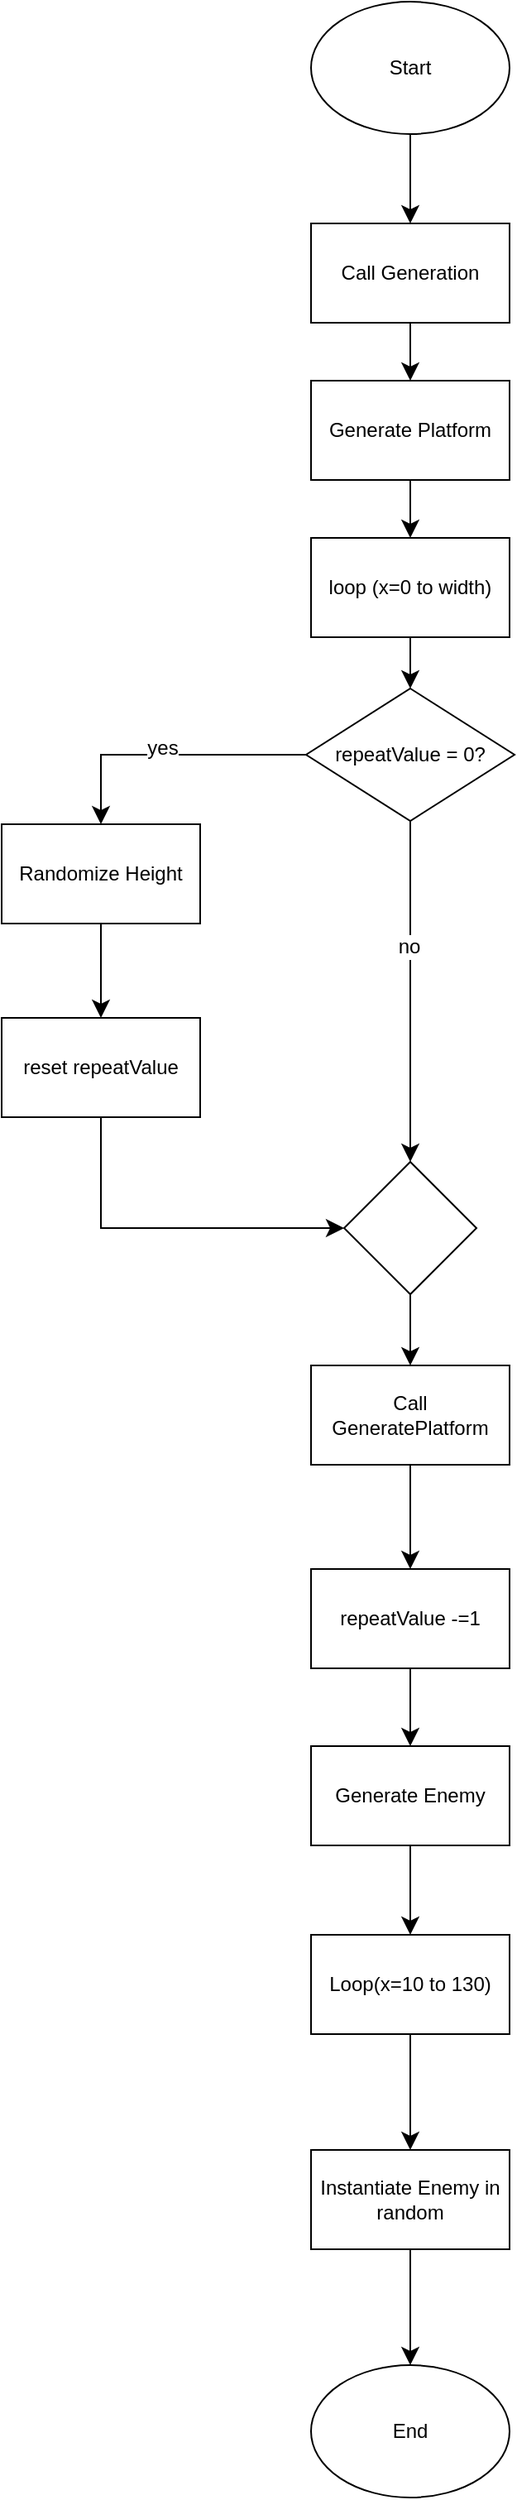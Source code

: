 <mxfile version="25.0.3">
  <diagram name="Page-1" id="dWUJdeGK1EYH1Q_gn_xM">
    <mxGraphModel dx="702" dy="1275" grid="0" gridSize="10" guides="1" tooltips="1" connect="1" arrows="1" fold="1" page="0" pageScale="1" pageWidth="850" pageHeight="1100" math="0" shadow="0">
      <root>
        <mxCell id="0" />
        <mxCell id="1" parent="0" />
        <mxCell id="3VKDyav_UfELIUZgKjQm-32" value="" style="edgeStyle=none;curved=1;rounded=0;orthogonalLoop=1;jettySize=auto;html=1;fontSize=12;startSize=8;endSize=8;" edge="1" parent="1" source="3VKDyav_UfELIUZgKjQm-30" target="3VKDyav_UfELIUZgKjQm-31">
          <mxGeometry relative="1" as="geometry" />
        </mxCell>
        <mxCell id="3VKDyav_UfELIUZgKjQm-30" value="Start" style="ellipse;whiteSpace=wrap;html=1;" vertex="1" parent="1">
          <mxGeometry x="232" y="-24" width="120" height="80" as="geometry" />
        </mxCell>
        <mxCell id="3VKDyav_UfELIUZgKjQm-34" value="" style="edgeStyle=none;curved=1;rounded=0;orthogonalLoop=1;jettySize=auto;html=1;fontSize=12;startSize=8;endSize=8;" edge="1" parent="1" source="3VKDyav_UfELIUZgKjQm-31" target="3VKDyav_UfELIUZgKjQm-33">
          <mxGeometry relative="1" as="geometry" />
        </mxCell>
        <mxCell id="3VKDyav_UfELIUZgKjQm-31" value="Call Generation" style="whiteSpace=wrap;html=1;" vertex="1" parent="1">
          <mxGeometry x="232" y="110" width="120" height="60" as="geometry" />
        </mxCell>
        <mxCell id="3VKDyav_UfELIUZgKjQm-36" value="" style="edgeStyle=none;curved=1;rounded=0;orthogonalLoop=1;jettySize=auto;html=1;fontSize=12;startSize=8;endSize=8;" edge="1" parent="1" source="3VKDyav_UfELIUZgKjQm-33" target="3VKDyav_UfELIUZgKjQm-35">
          <mxGeometry relative="1" as="geometry" />
        </mxCell>
        <mxCell id="3VKDyav_UfELIUZgKjQm-33" value="Generate Platform" style="whiteSpace=wrap;html=1;" vertex="1" parent="1">
          <mxGeometry x="232" y="205" width="120" height="60" as="geometry" />
        </mxCell>
        <mxCell id="3VKDyav_UfELIUZgKjQm-40" value="" style="edgeStyle=none;curved=1;rounded=0;orthogonalLoop=1;jettySize=auto;html=1;fontSize=12;startSize=8;endSize=8;" edge="1" parent="1" source="3VKDyav_UfELIUZgKjQm-35" target="3VKDyav_UfELIUZgKjQm-39">
          <mxGeometry relative="1" as="geometry" />
        </mxCell>
        <mxCell id="3VKDyav_UfELIUZgKjQm-35" value="loop (x=0 to width)" style="whiteSpace=wrap;html=1;" vertex="1" parent="1">
          <mxGeometry x="232" y="300" width="120" height="60" as="geometry" />
        </mxCell>
        <mxCell id="3VKDyav_UfELIUZgKjQm-42" value="" style="edgeStyle=orthogonalEdgeStyle;rounded=0;orthogonalLoop=1;jettySize=auto;html=1;fontSize=12;startSize=8;endSize=8;" edge="1" parent="1" source="3VKDyav_UfELIUZgKjQm-39" target="3VKDyav_UfELIUZgKjQm-41">
          <mxGeometry relative="1" as="geometry" />
        </mxCell>
        <mxCell id="3VKDyav_UfELIUZgKjQm-45" value="yes" style="edgeLabel;html=1;align=center;verticalAlign=middle;resizable=0;points=[];fontSize=12;" vertex="1" connectable="0" parent="3VKDyav_UfELIUZgKjQm-42">
          <mxGeometry x="0.056" y="-4" relative="1" as="geometry">
            <mxPoint as="offset" />
          </mxGeometry>
        </mxCell>
        <mxCell id="3VKDyav_UfELIUZgKjQm-48" value="" style="edgeStyle=none;curved=1;rounded=0;orthogonalLoop=1;jettySize=auto;html=1;fontSize=12;startSize=8;endSize=8;entryX=0.5;entryY=0;entryDx=0;entryDy=0;" edge="1" parent="1" source="3VKDyav_UfELIUZgKjQm-39" target="3VKDyav_UfELIUZgKjQm-50">
          <mxGeometry relative="1" as="geometry">
            <mxPoint x="294.384" y="547" as="targetPoint" />
          </mxGeometry>
        </mxCell>
        <mxCell id="3VKDyav_UfELIUZgKjQm-49" value="no" style="edgeLabel;html=1;align=center;verticalAlign=middle;resizable=0;points=[];fontSize=12;" vertex="1" connectable="0" parent="3VKDyav_UfELIUZgKjQm-48">
          <mxGeometry x="-0.262" y="-1" relative="1" as="geometry">
            <mxPoint as="offset" />
          </mxGeometry>
        </mxCell>
        <mxCell id="3VKDyav_UfELIUZgKjQm-39" value="repeatValue = 0?" style="rhombus;whiteSpace=wrap;html=1;" vertex="1" parent="1">
          <mxGeometry x="229" y="391" width="126" height="80" as="geometry" />
        </mxCell>
        <mxCell id="3VKDyav_UfELIUZgKjQm-53" value="" style="edgeStyle=elbowEdgeStyle;rounded=0;orthogonalLoop=1;jettySize=auto;html=1;fontSize=12;startSize=8;endSize=8;entryX=0;entryY=0.5;entryDx=0;entryDy=0;exitX=0.5;exitY=1;exitDx=0;exitDy=0;" edge="1" parent="1" source="3VKDyav_UfELIUZgKjQm-54" target="3VKDyav_UfELIUZgKjQm-50">
          <mxGeometry relative="1" as="geometry">
            <mxPoint x="105" y="639" as="sourcePoint" />
            <mxPoint x="105" y="684" as="targetPoint" />
            <Array as="points">
              <mxPoint x="105" y="664" />
            </Array>
          </mxGeometry>
        </mxCell>
        <mxCell id="3VKDyav_UfELIUZgKjQm-55" value="" style="edgeStyle=none;curved=1;rounded=0;orthogonalLoop=1;jettySize=auto;html=1;fontSize=12;startSize=8;endSize=8;" edge="1" parent="1" source="3VKDyav_UfELIUZgKjQm-41" target="3VKDyav_UfELIUZgKjQm-54">
          <mxGeometry relative="1" as="geometry" />
        </mxCell>
        <mxCell id="3VKDyav_UfELIUZgKjQm-41" value="Randomize Height" style="whiteSpace=wrap;html=1;" vertex="1" parent="1">
          <mxGeometry x="45" y="473" width="120" height="60" as="geometry" />
        </mxCell>
        <mxCell id="3VKDyav_UfELIUZgKjQm-61" value="" style="edgeStyle=none;curved=1;rounded=0;orthogonalLoop=1;jettySize=auto;html=1;fontSize=12;startSize=8;endSize=8;" edge="1" parent="1" source="3VKDyav_UfELIUZgKjQm-50" target="3VKDyav_UfELIUZgKjQm-60">
          <mxGeometry relative="1" as="geometry" />
        </mxCell>
        <mxCell id="3VKDyav_UfELIUZgKjQm-50" value="" style="rhombus;whiteSpace=wrap;html=1;" vertex="1" parent="1">
          <mxGeometry x="252" y="677" width="80" height="80" as="geometry" />
        </mxCell>
        <mxCell id="3VKDyav_UfELIUZgKjQm-54" value="reset repeatValue" style="whiteSpace=wrap;html=1;" vertex="1" parent="1">
          <mxGeometry x="45" y="590" width="120" height="60" as="geometry" />
        </mxCell>
        <mxCell id="3VKDyav_UfELIUZgKjQm-64" value="" style="edgeStyle=none;curved=1;rounded=0;orthogonalLoop=1;jettySize=auto;html=1;fontSize=12;startSize=8;endSize=8;" edge="1" parent="1" source="3VKDyav_UfELIUZgKjQm-56" target="3VKDyav_UfELIUZgKjQm-63">
          <mxGeometry relative="1" as="geometry" />
        </mxCell>
        <mxCell id="3VKDyav_UfELIUZgKjQm-56" value="repeatValue -=1" style="whiteSpace=wrap;html=1;" vertex="1" parent="1">
          <mxGeometry x="232" y="923" width="120" height="60" as="geometry" />
        </mxCell>
        <mxCell id="3VKDyav_UfELIUZgKjQm-62" value="" style="edgeStyle=none;curved=1;rounded=0;orthogonalLoop=1;jettySize=auto;html=1;fontSize=12;startSize=8;endSize=8;" edge="1" parent="1" source="3VKDyav_UfELIUZgKjQm-60" target="3VKDyav_UfELIUZgKjQm-56">
          <mxGeometry relative="1" as="geometry" />
        </mxCell>
        <mxCell id="3VKDyav_UfELIUZgKjQm-60" value="Call GeneratePlatform" style="whiteSpace=wrap;html=1;" vertex="1" parent="1">
          <mxGeometry x="232" y="800" width="120" height="60" as="geometry" />
        </mxCell>
        <mxCell id="3VKDyav_UfELIUZgKjQm-66" value="" style="edgeStyle=none;curved=1;rounded=0;orthogonalLoop=1;jettySize=auto;html=1;fontSize=12;startSize=8;endSize=8;" edge="1" parent="1" source="3VKDyav_UfELIUZgKjQm-63" target="3VKDyav_UfELIUZgKjQm-65">
          <mxGeometry relative="1" as="geometry" />
        </mxCell>
        <mxCell id="3VKDyav_UfELIUZgKjQm-63" value="Generate Enemy" style="whiteSpace=wrap;html=1;" vertex="1" parent="1">
          <mxGeometry x="232" y="1030" width="120" height="60" as="geometry" />
        </mxCell>
        <mxCell id="3VKDyav_UfELIUZgKjQm-68" value="" style="edgeStyle=none;curved=1;rounded=0;orthogonalLoop=1;jettySize=auto;html=1;fontSize=12;startSize=8;endSize=8;" edge="1" parent="1" source="3VKDyav_UfELIUZgKjQm-65" target="3VKDyav_UfELIUZgKjQm-67">
          <mxGeometry relative="1" as="geometry" />
        </mxCell>
        <mxCell id="3VKDyav_UfELIUZgKjQm-65" value="Loop(x=10 to 130)" style="whiteSpace=wrap;html=1;" vertex="1" parent="1">
          <mxGeometry x="232" y="1144" width="120" height="60" as="geometry" />
        </mxCell>
        <mxCell id="3VKDyav_UfELIUZgKjQm-73" style="edgeStyle=none;curved=1;rounded=0;orthogonalLoop=1;jettySize=auto;html=1;exitX=0.5;exitY=1;exitDx=0;exitDy=0;entryX=0.5;entryY=0;entryDx=0;entryDy=0;fontSize=12;startSize=8;endSize=8;" edge="1" parent="1" source="3VKDyav_UfELIUZgKjQm-67" target="3VKDyav_UfELIUZgKjQm-72">
          <mxGeometry relative="1" as="geometry" />
        </mxCell>
        <mxCell id="3VKDyav_UfELIUZgKjQm-67" value="Instantiate Enemy in random" style="whiteSpace=wrap;html=1;" vertex="1" parent="1">
          <mxGeometry x="232" y="1274" width="120" height="60" as="geometry" />
        </mxCell>
        <mxCell id="3VKDyav_UfELIUZgKjQm-72" value="End" style="ellipse;whiteSpace=wrap;html=1;" vertex="1" parent="1">
          <mxGeometry x="232" y="1404" width="120" height="80" as="geometry" />
        </mxCell>
      </root>
    </mxGraphModel>
  </diagram>
</mxfile>
